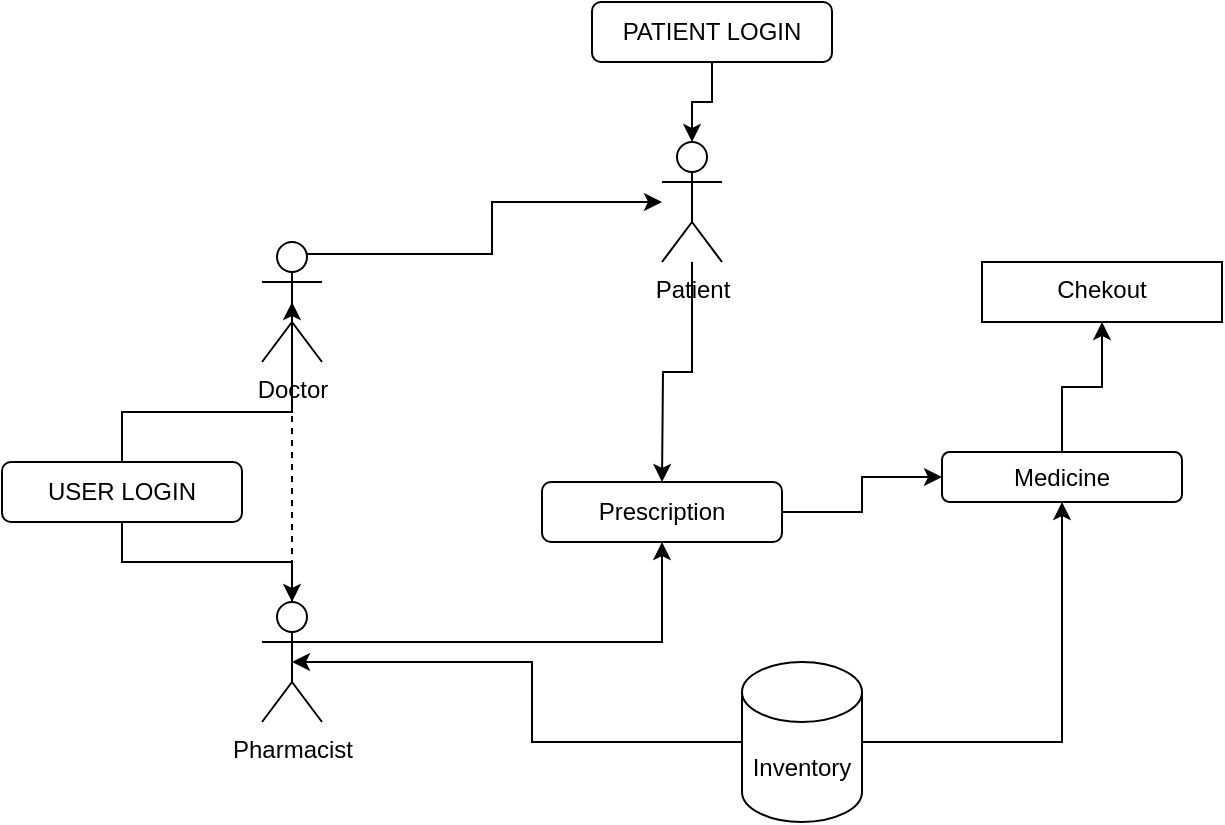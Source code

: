 <mxfile version="21.3.2" type="github">
  <diagram id="R2lEEEUBdFMjLlhIrx00" name="Page-1">
    <mxGraphModel dx="1023" dy="456" grid="1" gridSize="10" guides="1" tooltips="1" connect="1" arrows="1" fold="1" page="1" pageScale="1" pageWidth="850" pageHeight="1100" math="0" shadow="0" extFonts="Permanent Marker^https://fonts.googleapis.com/css?family=Permanent+Marker">
      <root>
        <mxCell id="0" />
        <mxCell id="1" parent="0" />
        <mxCell id="4vf_kd10wDwAIhLdMosf-4" style="edgeStyle=orthogonalEdgeStyle;rounded=0;orthogonalLoop=1;jettySize=auto;html=1;exitX=0.5;exitY=1;exitDx=0;exitDy=0;" edge="1" parent="1" source="4vf_kd10wDwAIhLdMosf-1" target="4vf_kd10wDwAIhLdMosf-3">
          <mxGeometry relative="1" as="geometry" />
        </mxCell>
        <mxCell id="4vf_kd10wDwAIhLdMosf-5" style="edgeStyle=orthogonalEdgeStyle;rounded=0;orthogonalLoop=1;jettySize=auto;html=1;exitX=0.5;exitY=0;exitDx=0;exitDy=0;entryX=0.5;entryY=0.5;entryDx=0;entryDy=0;entryPerimeter=0;" edge="1" parent="1" source="4vf_kd10wDwAIhLdMosf-1" target="4vf_kd10wDwAIhLdMosf-2">
          <mxGeometry relative="1" as="geometry" />
        </mxCell>
        <mxCell id="4vf_kd10wDwAIhLdMosf-1" value="USER LOGIN" style="rounded=1;whiteSpace=wrap;html=1;" vertex="1" parent="1">
          <mxGeometry x="10" y="300" width="120" height="30" as="geometry" />
        </mxCell>
        <mxCell id="4vf_kd10wDwAIhLdMosf-10" style="edgeStyle=orthogonalEdgeStyle;rounded=0;orthogonalLoop=1;jettySize=auto;html=1;exitX=0.75;exitY=0.1;exitDx=0;exitDy=0;exitPerimeter=0;" edge="1" parent="1" source="4vf_kd10wDwAIhLdMosf-2" target="4vf_kd10wDwAIhLdMosf-7">
          <mxGeometry relative="1" as="geometry" />
        </mxCell>
        <mxCell id="4vf_kd10wDwAIhLdMosf-2" value="Doctor" style="shape=umlActor;verticalLabelPosition=bottom;verticalAlign=top;html=1;outlineConnect=0;" vertex="1" parent="1">
          <mxGeometry x="140" y="190" width="30" height="60" as="geometry" />
        </mxCell>
        <mxCell id="4vf_kd10wDwAIhLdMosf-14" style="edgeStyle=orthogonalEdgeStyle;rounded=0;orthogonalLoop=1;jettySize=auto;html=1;exitX=1;exitY=0.333;exitDx=0;exitDy=0;exitPerimeter=0;entryX=0.5;entryY=1;entryDx=0;entryDy=0;" edge="1" parent="1" source="4vf_kd10wDwAIhLdMosf-3" target="4vf_kd10wDwAIhLdMosf-11">
          <mxGeometry relative="1" as="geometry">
            <mxPoint x="340" y="350" as="targetPoint" />
          </mxGeometry>
        </mxCell>
        <mxCell id="4vf_kd10wDwAIhLdMosf-3" value="Pharmacist" style="shape=umlActor;verticalLabelPosition=bottom;verticalAlign=top;html=1;outlineConnect=0;" vertex="1" parent="1">
          <mxGeometry x="140" y="370" width="30" height="60" as="geometry" />
        </mxCell>
        <mxCell id="4vf_kd10wDwAIhLdMosf-8" style="edgeStyle=orthogonalEdgeStyle;rounded=0;orthogonalLoop=1;jettySize=auto;html=1;exitX=0.5;exitY=1;exitDx=0;exitDy=0;entryX=0.5;entryY=0;entryDx=0;entryDy=0;entryPerimeter=0;" edge="1" parent="1" source="4vf_kd10wDwAIhLdMosf-6" target="4vf_kd10wDwAIhLdMosf-7">
          <mxGeometry relative="1" as="geometry" />
        </mxCell>
        <mxCell id="4vf_kd10wDwAIhLdMosf-6" value="PATIENT LOGIN" style="rounded=1;whiteSpace=wrap;html=1;" vertex="1" parent="1">
          <mxGeometry x="305" y="70" width="120" height="30" as="geometry" />
        </mxCell>
        <mxCell id="4vf_kd10wDwAIhLdMosf-12" style="edgeStyle=orthogonalEdgeStyle;rounded=0;orthogonalLoop=1;jettySize=auto;html=1;" edge="1" parent="1" source="4vf_kd10wDwAIhLdMosf-7">
          <mxGeometry relative="1" as="geometry">
            <mxPoint x="340" y="310" as="targetPoint" />
          </mxGeometry>
        </mxCell>
        <mxCell id="4vf_kd10wDwAIhLdMosf-7" value="Patient" style="shape=umlActor;verticalLabelPosition=bottom;verticalAlign=top;html=1;outlineConnect=0;" vertex="1" parent="1">
          <mxGeometry x="340" y="140" width="30" height="60" as="geometry" />
        </mxCell>
        <mxCell id="4vf_kd10wDwAIhLdMosf-16" value="" style="edgeStyle=orthogonalEdgeStyle;rounded=0;orthogonalLoop=1;jettySize=auto;html=1;" edge="1" parent="1" source="4vf_kd10wDwAIhLdMosf-11" target="4vf_kd10wDwAIhLdMosf-15">
          <mxGeometry relative="1" as="geometry" />
        </mxCell>
        <mxCell id="4vf_kd10wDwAIhLdMosf-11" value="Prescription" style="rounded=1;whiteSpace=wrap;html=1;" vertex="1" parent="1">
          <mxGeometry x="280" y="310" width="120" height="30" as="geometry" />
        </mxCell>
        <mxCell id="4vf_kd10wDwAIhLdMosf-23" style="edgeStyle=orthogonalEdgeStyle;rounded=0;orthogonalLoop=1;jettySize=auto;html=1;exitX=0.5;exitY=0;exitDx=0;exitDy=0;entryX=0.5;entryY=1;entryDx=0;entryDy=0;" edge="1" parent="1" source="4vf_kd10wDwAIhLdMosf-15" target="4vf_kd10wDwAIhLdMosf-21">
          <mxGeometry relative="1" as="geometry" />
        </mxCell>
        <mxCell id="4vf_kd10wDwAIhLdMosf-15" value="Medicine" style="whiteSpace=wrap;html=1;rounded=1;" vertex="1" parent="1">
          <mxGeometry x="480" y="295" width="120" height="25" as="geometry" />
        </mxCell>
        <mxCell id="4vf_kd10wDwAIhLdMosf-17" value="" style="endArrow=none;dashed=1;html=1;rounded=0;exitX=0.5;exitY=0;exitDx=0;exitDy=0;exitPerimeter=0;" edge="1" parent="1" source="4vf_kd10wDwAIhLdMosf-3" target="4vf_kd10wDwAIhLdMosf-2">
          <mxGeometry width="50" height="50" relative="1" as="geometry">
            <mxPoint x="440" y="390" as="sourcePoint" />
            <mxPoint x="490" y="340" as="targetPoint" />
          </mxGeometry>
        </mxCell>
        <mxCell id="4vf_kd10wDwAIhLdMosf-19" style="edgeStyle=orthogonalEdgeStyle;rounded=0;orthogonalLoop=1;jettySize=auto;html=1;entryX=0.5;entryY=0.5;entryDx=0;entryDy=0;entryPerimeter=0;" edge="1" parent="1" source="4vf_kd10wDwAIhLdMosf-18" target="4vf_kd10wDwAIhLdMosf-3">
          <mxGeometry relative="1" as="geometry" />
        </mxCell>
        <mxCell id="4vf_kd10wDwAIhLdMosf-20" style="edgeStyle=orthogonalEdgeStyle;rounded=0;orthogonalLoop=1;jettySize=auto;html=1;entryX=0.5;entryY=1;entryDx=0;entryDy=0;" edge="1" parent="1" source="4vf_kd10wDwAIhLdMosf-18" target="4vf_kd10wDwAIhLdMosf-15">
          <mxGeometry relative="1" as="geometry" />
        </mxCell>
        <mxCell id="4vf_kd10wDwAIhLdMosf-18" value="Inventory&lt;br&gt;" style="shape=cylinder3;whiteSpace=wrap;html=1;boundedLbl=1;backgroundOutline=1;size=15;" vertex="1" parent="1">
          <mxGeometry x="380" y="400" width="60" height="80" as="geometry" />
        </mxCell>
        <mxCell id="4vf_kd10wDwAIhLdMosf-21" value="Chekout" style="whiteSpace=wrap;html=1;verticalAlign=top;" vertex="1" parent="1">
          <mxGeometry x="500" y="200" width="120" height="30" as="geometry" />
        </mxCell>
      </root>
    </mxGraphModel>
  </diagram>
</mxfile>
